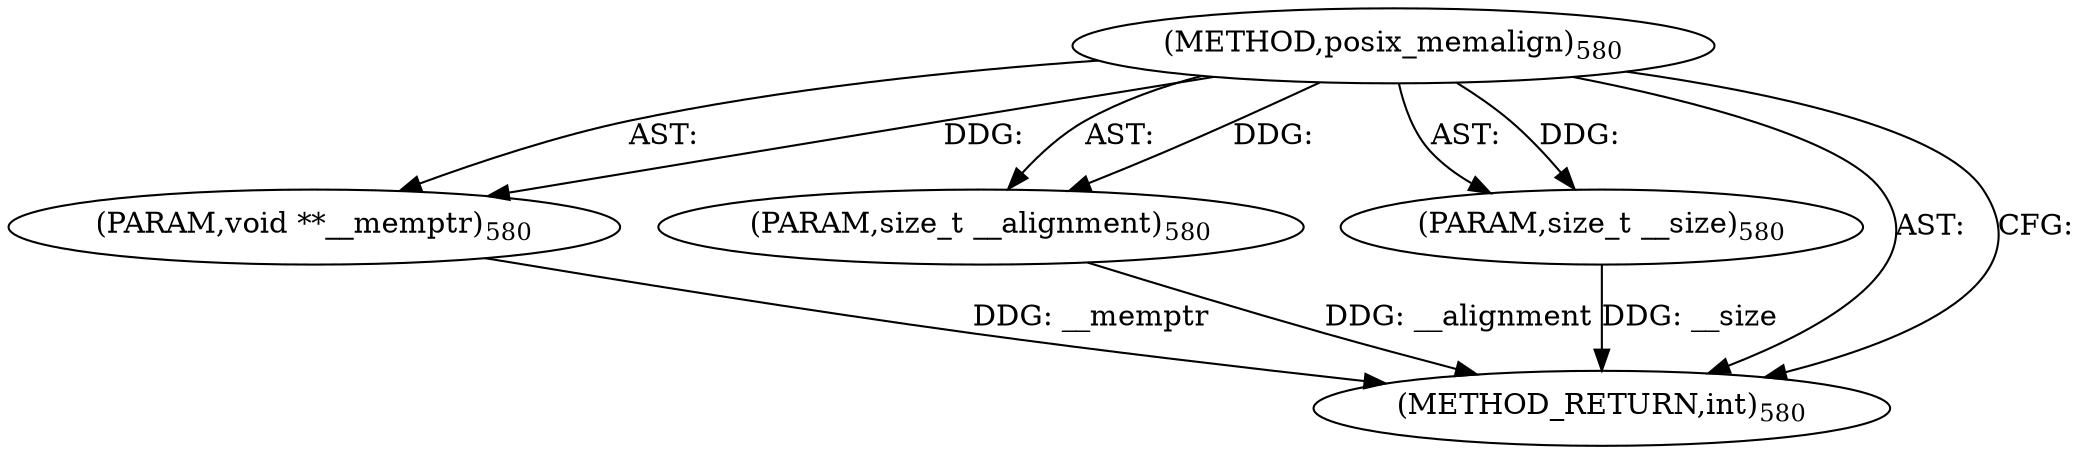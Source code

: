 digraph "posix_memalign" {  
"21808" [label = <(METHOD,posix_memalign)<SUB>580</SUB>> ]
"21809" [label = <(PARAM,void **__memptr)<SUB>580</SUB>> ]
"21810" [label = <(PARAM,size_t __alignment)<SUB>580</SUB>> ]
"21811" [label = <(PARAM,size_t __size)<SUB>580</SUB>> ]
"21812" [label = <(METHOD_RETURN,int)<SUB>580</SUB>> ]
  "21808" -> "21809"  [ label = "AST: "] 
  "21808" -> "21810"  [ label = "AST: "] 
  "21808" -> "21811"  [ label = "AST: "] 
  "21808" -> "21812"  [ label = "AST: "] 
  "21808" -> "21812"  [ label = "CFG: "] 
  "21809" -> "21812"  [ label = "DDG: __memptr"] 
  "21810" -> "21812"  [ label = "DDG: __alignment"] 
  "21811" -> "21812"  [ label = "DDG: __size"] 
  "21808" -> "21809"  [ label = "DDG: "] 
  "21808" -> "21810"  [ label = "DDG: "] 
  "21808" -> "21811"  [ label = "DDG: "] 
}
